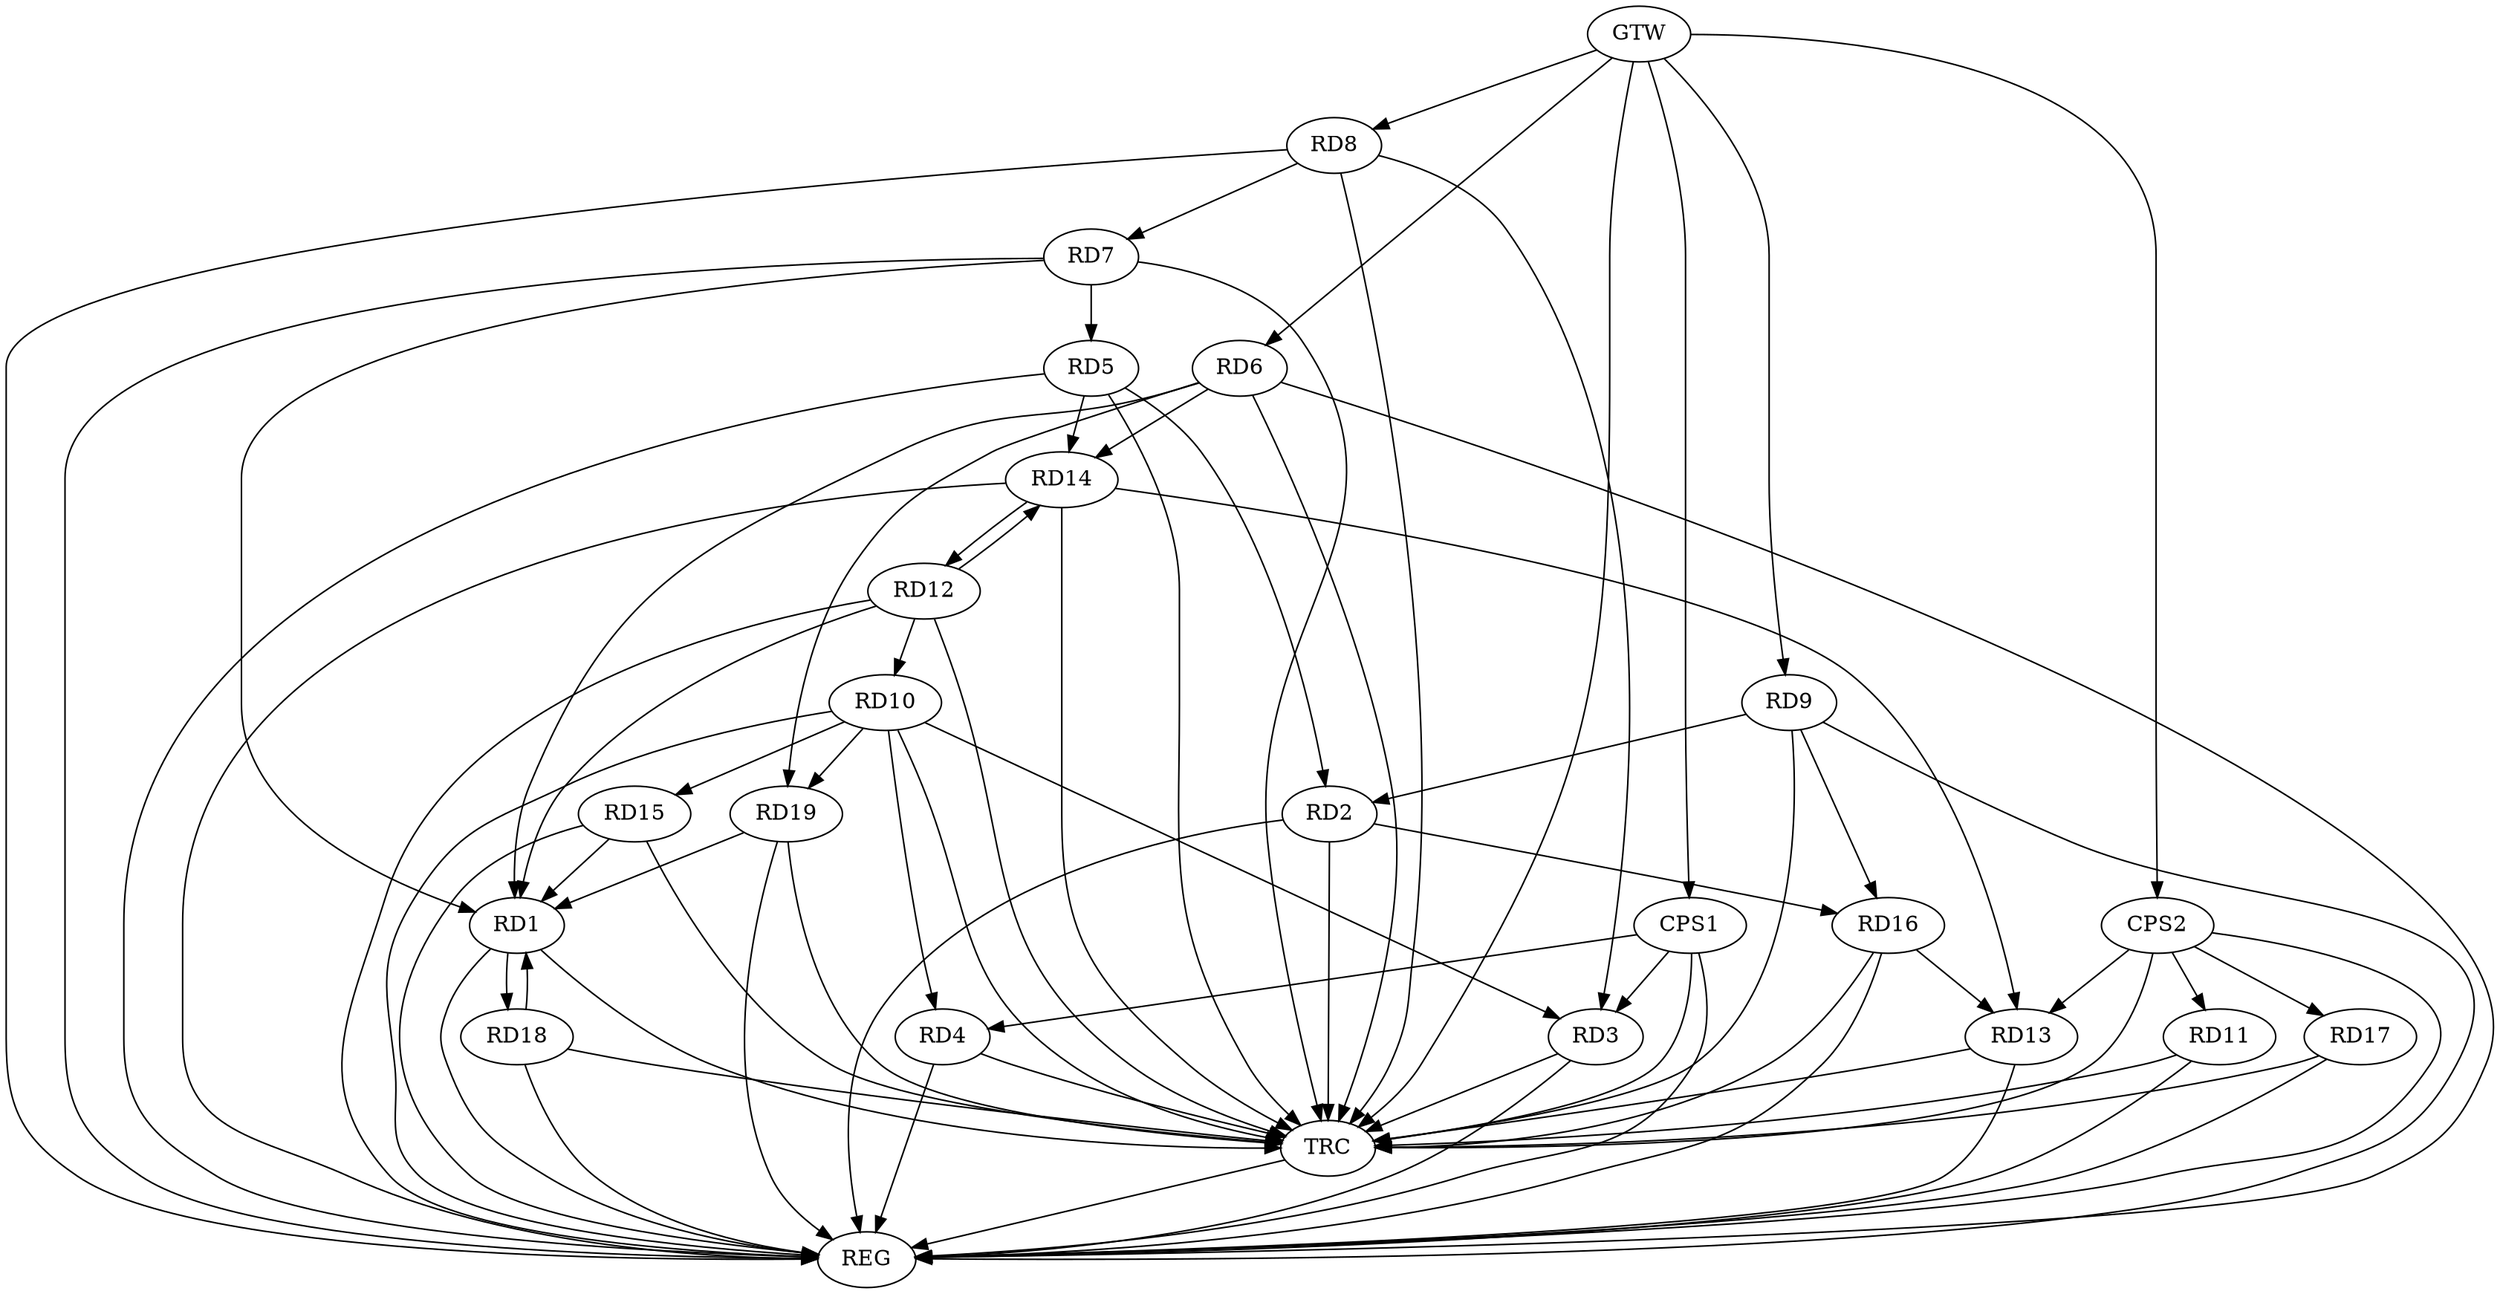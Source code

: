 strict digraph G {
  RD1 [ label="RD1" ];
  RD2 [ label="RD2" ];
  RD3 [ label="RD3" ];
  RD4 [ label="RD4" ];
  RD5 [ label="RD5" ];
  RD6 [ label="RD6" ];
  RD7 [ label="RD7" ];
  RD8 [ label="RD8" ];
  RD9 [ label="RD9" ];
  RD10 [ label="RD10" ];
  RD11 [ label="RD11" ];
  RD12 [ label="RD12" ];
  RD13 [ label="RD13" ];
  RD14 [ label="RD14" ];
  RD15 [ label="RD15" ];
  RD16 [ label="RD16" ];
  RD17 [ label="RD17" ];
  RD18 [ label="RD18" ];
  RD19 [ label="RD19" ];
  CPS1 [ label="CPS1" ];
  CPS2 [ label="CPS2" ];
  GTW [ label="GTW" ];
  REG [ label="REG" ];
  TRC [ label="TRC" ];
  RD6 -> RD1;
  RD12 -> RD1;
  RD1 -> RD18;
  RD18 -> RD1;
  RD5 -> RD2;
  RD9 -> RD2;
  RD2 -> RD16;
  RD8 -> RD3;
  RD10 -> RD3;
  RD10 -> RD4;
  RD7 -> RD5;
  RD5 -> RD14;
  RD6 -> RD14;
  RD6 -> RD19;
  RD8 -> RD7;
  RD9 -> RD16;
  RD12 -> RD10;
  RD10 -> RD15;
  RD10 -> RD19;
  RD12 -> RD14;
  RD14 -> RD12;
  RD14 -> RD13;
  RD16 -> RD13;
  CPS1 -> RD3;
  CPS1 -> RD4;
  CPS2 -> RD11;
  CPS2 -> RD13;
  CPS2 -> RD17;
  GTW -> RD6;
  GTW -> RD8;
  GTW -> RD9;
  GTW -> CPS1;
  GTW -> CPS2;
  RD1 -> REG;
  RD2 -> REG;
  RD3 -> REG;
  RD4 -> REG;
  RD5 -> REG;
  RD6 -> REG;
  RD7 -> REG;
  RD8 -> REG;
  RD9 -> REG;
  RD10 -> REG;
  RD11 -> REG;
  RD12 -> REG;
  RD13 -> REG;
  RD14 -> REG;
  RD15 -> REG;
  RD16 -> REG;
  RD17 -> REG;
  RD18 -> REG;
  RD19 -> REG;
  CPS1 -> REG;
  CPS2 -> REG;
  RD1 -> TRC;
  RD2 -> TRC;
  RD3 -> TRC;
  RD4 -> TRC;
  RD5 -> TRC;
  RD6 -> TRC;
  RD7 -> TRC;
  RD8 -> TRC;
  RD9 -> TRC;
  RD10 -> TRC;
  RD11 -> TRC;
  RD12 -> TRC;
  RD13 -> TRC;
  RD14 -> TRC;
  RD15 -> TRC;
  RD16 -> TRC;
  RD17 -> TRC;
  RD18 -> TRC;
  RD19 -> TRC;
  CPS1 -> TRC;
  CPS2 -> TRC;
  GTW -> TRC;
  TRC -> REG;
  RD19 -> RD1;
  RD15 -> RD1;
  RD7 -> RD1;
}
